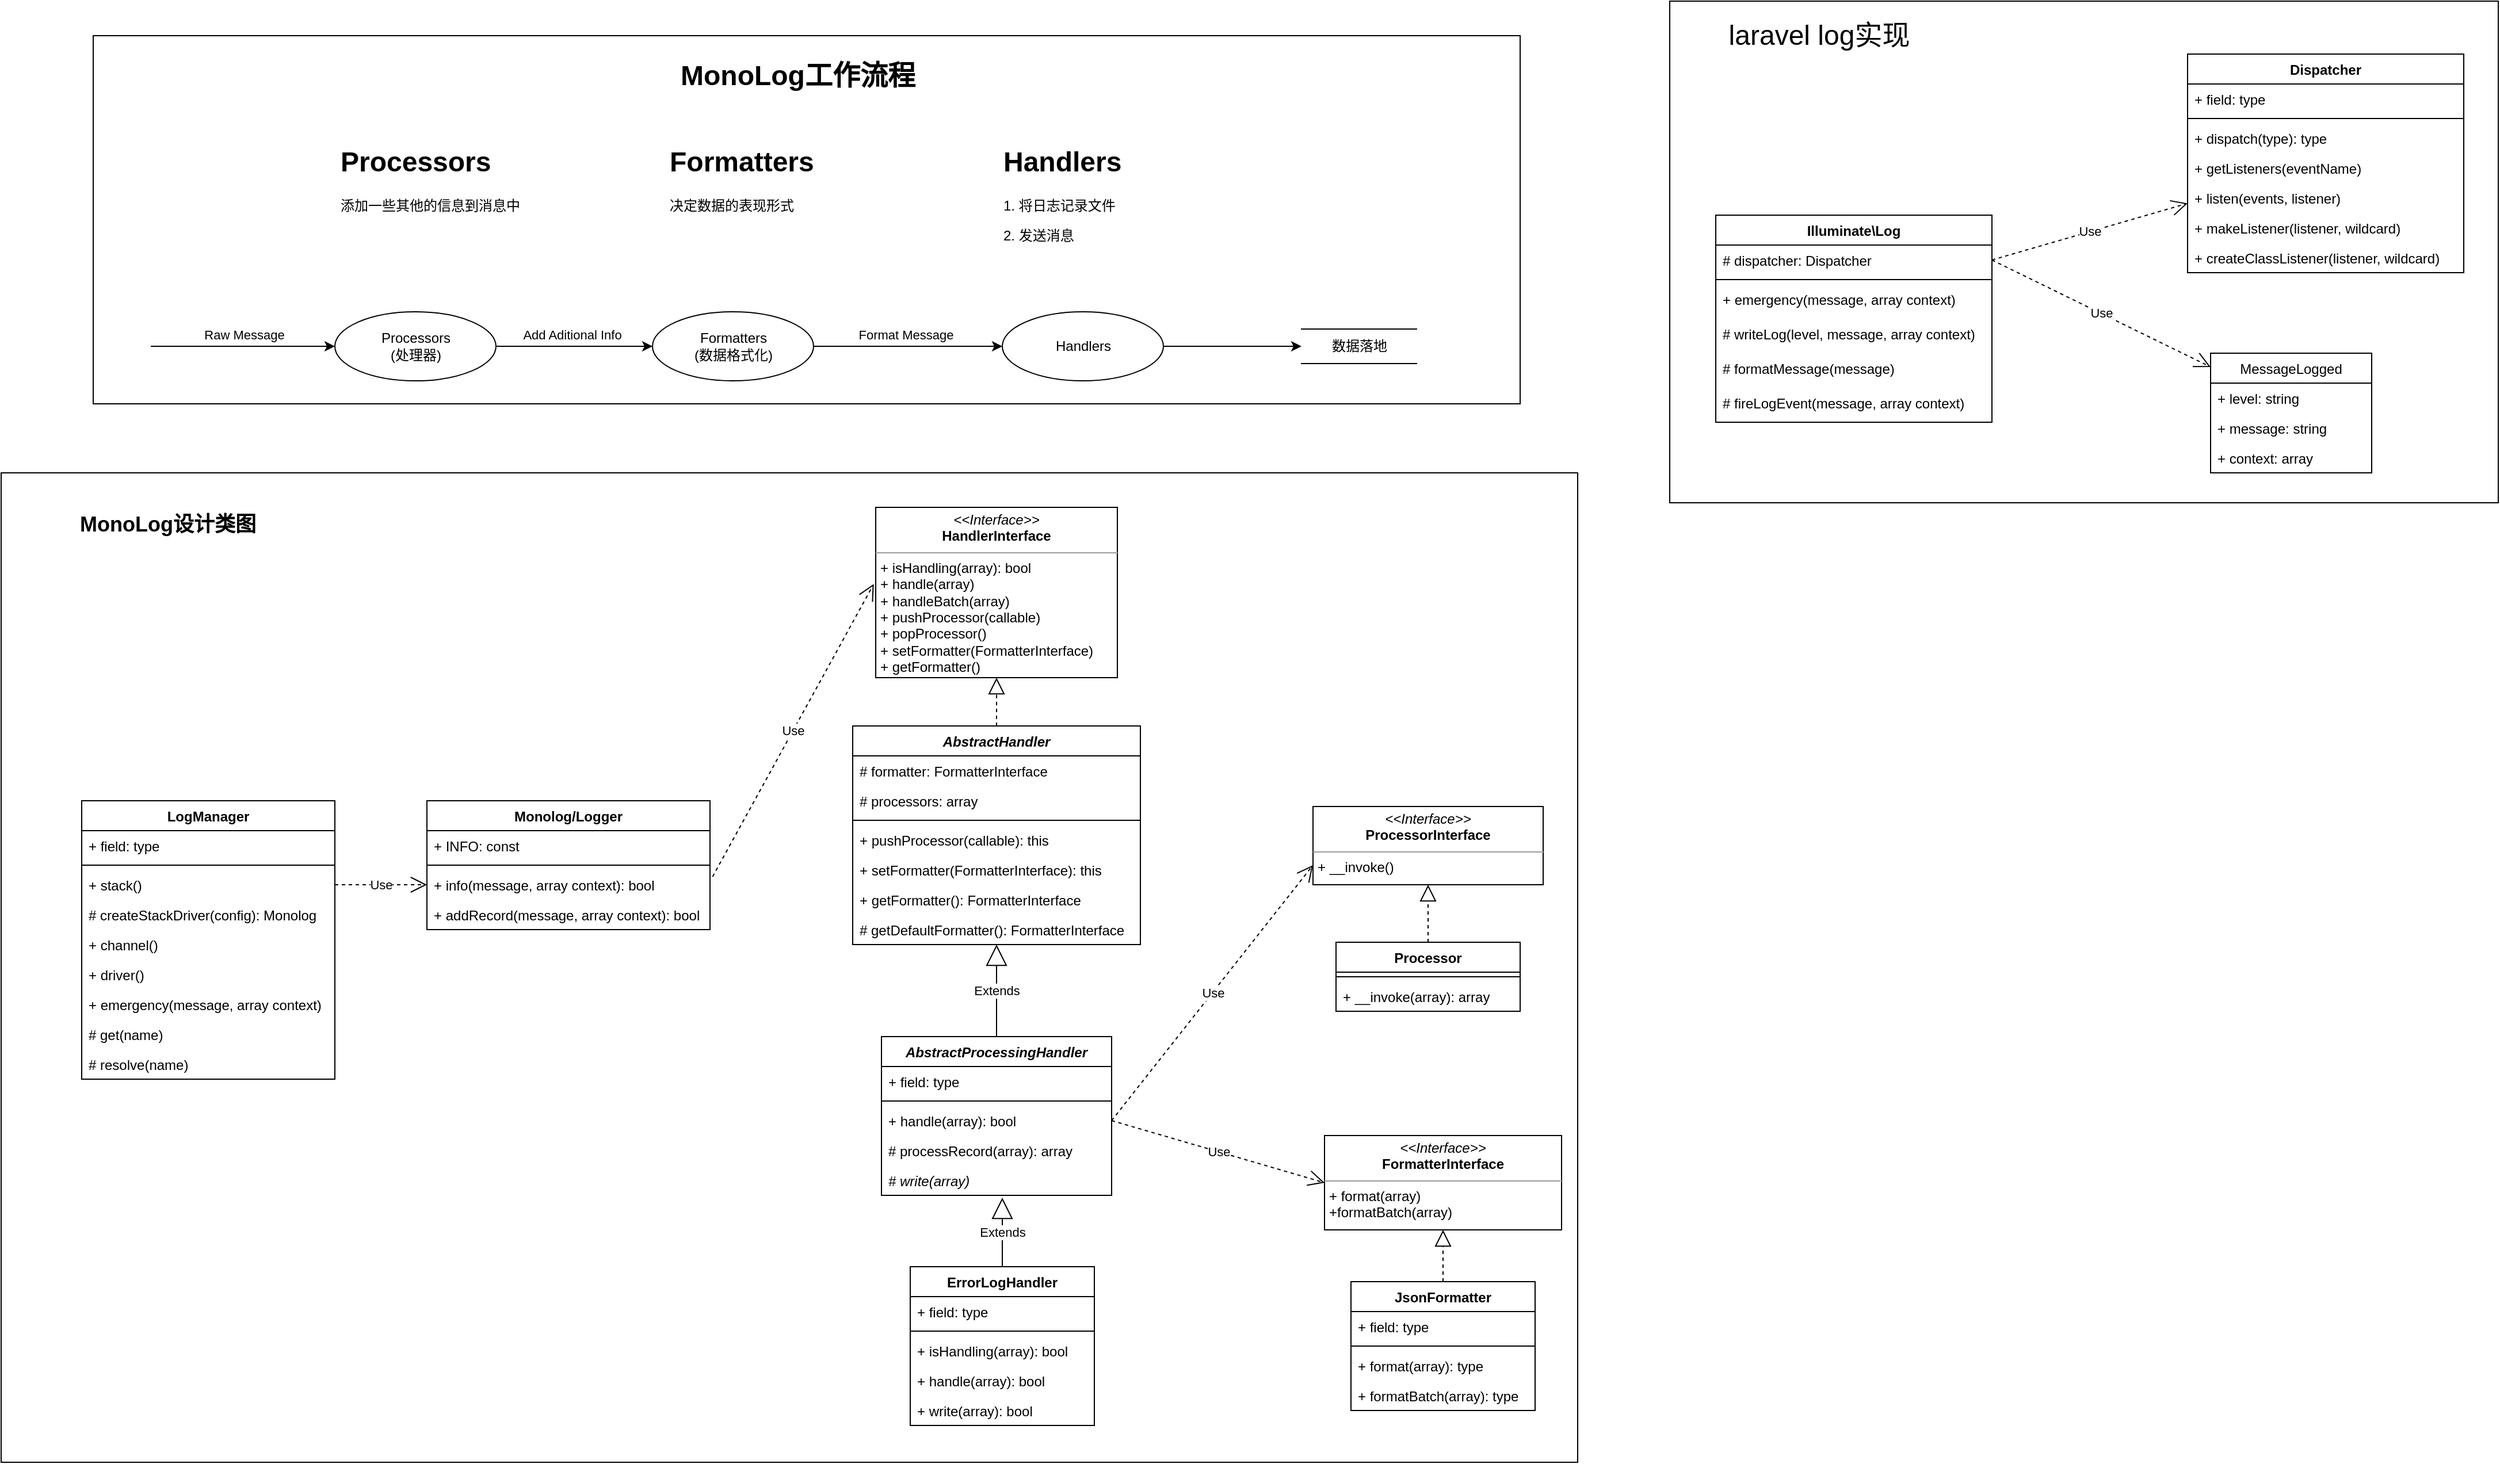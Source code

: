 <mxfile version="15.6.8" type="device" pages="2"><diagram id="C5RBs43oDa-KdzZeNtuy" name="Laravel日志"><mxGraphModel dx="4159" dy="1582" grid="1" gridSize="10" guides="1" tooltips="1" connect="1" arrows="1" fold="1" page="1" pageScale="1" pageWidth="827" pageHeight="1169" math="0" shadow="0"><root><mxCell id="WIyWlLk6GJQsqaUBKTNV-0"/><mxCell id="WIyWlLk6GJQsqaUBKTNV-1" parent="WIyWlLk6GJQsqaUBKTNV-0"/><mxCell id="gQsbtFqIXJuFjLQ9fdiF-3" value="" style="group" vertex="1" connectable="0" parent="WIyWlLk6GJQsqaUBKTNV-1"><mxGeometry x="-310" y="220" width="1240" height="320" as="geometry"/></mxCell><mxCell id="gQsbtFqIXJuFjLQ9fdiF-0" value="" style="rounded=0;whiteSpace=wrap;html=1;fontSize=12;" vertex="1" parent="gQsbtFqIXJuFjLQ9fdiF-3"><mxGeometry width="1240" height="320" as="geometry"/></mxCell><mxCell id="_rpzrSt194BUnenfkBah-109" value="" style="group" vertex="1" connectable="0" parent="gQsbtFqIXJuFjLQ9fdiF-3"><mxGeometry x="50" y="90" width="1100" height="210" as="geometry"/></mxCell><mxCell id="BV3tZChtYOCM0PBfInHZ-6" value="&lt;h1&gt;Handlers&lt;/h1&gt;&lt;p&gt;1. 将日志记录文件&lt;/p&gt;&lt;p&gt;2. 发送消息&lt;/p&gt;" style="text;html=1;strokeColor=none;fillColor=none;spacing=5;spacingTop=-20;whiteSpace=wrap;overflow=hidden;rounded=0;" parent="_rpzrSt194BUnenfkBah-109" vertex="1"><mxGeometry x="736" width="190" height="120" as="geometry"/></mxCell><mxCell id="BV3tZChtYOCM0PBfInHZ-7" value="&lt;h1&gt;Formatters&lt;/h1&gt;&lt;p&gt;决定数据的表现形式&lt;/p&gt;" style="text;html=1;strokeColor=none;fillColor=none;spacing=5;spacingTop=-20;whiteSpace=wrap;overflow=hidden;rounded=0;" parent="_rpzrSt194BUnenfkBah-109" vertex="1"><mxGeometry x="446" width="190" height="120" as="geometry"/></mxCell><mxCell id="BV3tZChtYOCM0PBfInHZ-8" value="&lt;h1&gt;Processors&lt;/h1&gt;&lt;p&gt;添加一些其他的信息到消息中&lt;/p&gt;" style="text;html=1;strokeColor=none;fillColor=none;spacing=5;spacingTop=-20;whiteSpace=wrap;overflow=hidden;rounded=0;" parent="_rpzrSt194BUnenfkBah-109" vertex="1"><mxGeometry x="160" width="190" height="120" as="geometry"/></mxCell><mxCell id="BV3tZChtYOCM0PBfInHZ-10" value="" style="endArrow=classic;html=1;rounded=0;entryX=0;entryY=0.5;entryDx=0;entryDy=0;" parent="_rpzrSt194BUnenfkBah-109" target="BV3tZChtYOCM0PBfInHZ-13" edge="1"><mxGeometry width="50" height="50" relative="1" as="geometry"><mxPoint y="180" as="sourcePoint"/><mxPoint x="160" y="180" as="targetPoint"/></mxGeometry></mxCell><mxCell id="BV3tZChtYOCM0PBfInHZ-11" value="Raw Message" style="edgeLabel;html=1;align=center;verticalAlign=middle;resizable=0;points=[];" parent="BV3tZChtYOCM0PBfInHZ-10" vertex="1" connectable="0"><mxGeometry x="-0.371" y="-4" relative="1" as="geometry"><mxPoint x="30" y="-14" as="offset"/></mxGeometry></mxCell><mxCell id="BV3tZChtYOCM0PBfInHZ-13" value="Processors&lt;br&gt;(处理器)" style="shape=ellipse;html=1;dashed=0;whitespace=wrap;perimeter=ellipsePerimeter;" parent="_rpzrSt194BUnenfkBah-109" vertex="1"><mxGeometry x="160" y="150" width="140" height="60" as="geometry"/></mxCell><mxCell id="BV3tZChtYOCM0PBfInHZ-15" value="Formatters&lt;br&gt;(数据格式化)" style="shape=ellipse;html=1;dashed=0;whitespace=wrap;perimeter=ellipsePerimeter;" parent="_rpzrSt194BUnenfkBah-109" vertex="1"><mxGeometry x="436" y="150" width="140" height="60" as="geometry"/></mxCell><mxCell id="BV3tZChtYOCM0PBfInHZ-16" value="" style="edgeStyle=orthogonalEdgeStyle;rounded=0;orthogonalLoop=1;jettySize=auto;html=1;" parent="_rpzrSt194BUnenfkBah-109" source="BV3tZChtYOCM0PBfInHZ-13" target="BV3tZChtYOCM0PBfInHZ-15" edge="1"><mxGeometry relative="1" as="geometry"/></mxCell><mxCell id="BV3tZChtYOCM0PBfInHZ-17" value="Format Message" style="edgeLabel;html=1;align=center;verticalAlign=middle;resizable=0;points=[];" parent="BV3tZChtYOCM0PBfInHZ-16" vertex="1" connectable="0"><mxGeometry x="-0.225" y="2" relative="1" as="geometry"><mxPoint x="303" y="-8" as="offset"/></mxGeometry></mxCell><mxCell id="BV3tZChtYOCM0PBfInHZ-18" value="Handlers" style="shape=ellipse;html=1;dashed=0;whitespace=wrap;perimeter=ellipsePerimeter;" parent="_rpzrSt194BUnenfkBah-109" vertex="1"><mxGeometry x="740" y="150" width="140" height="60" as="geometry"/></mxCell><mxCell id="BV3tZChtYOCM0PBfInHZ-19" value="" style="edgeStyle=orthogonalEdgeStyle;rounded=0;orthogonalLoop=1;jettySize=auto;html=1;" parent="_rpzrSt194BUnenfkBah-109" source="BV3tZChtYOCM0PBfInHZ-15" target="BV3tZChtYOCM0PBfInHZ-18" edge="1"><mxGeometry relative="1" as="geometry"/></mxCell><mxCell id="BV3tZChtYOCM0PBfInHZ-20" value="Add Aditional Info" style="edgeLabel;html=1;align=center;verticalAlign=middle;resizable=0;points=[];" parent="BV3tZChtYOCM0PBfInHZ-19" vertex="1" connectable="0"><mxGeometry x="-0.186" y="3" relative="1" as="geometry"><mxPoint x="-277" y="-7" as="offset"/></mxGeometry></mxCell><mxCell id="BV3tZChtYOCM0PBfInHZ-21" value="数据落地" style="html=1;dashed=0;whitespace=wrap;shape=partialRectangle;right=0;left=0;" parent="_rpzrSt194BUnenfkBah-109" vertex="1"><mxGeometry x="1000" y="165" width="100" height="30" as="geometry"/></mxCell><mxCell id="BV3tZChtYOCM0PBfInHZ-22" style="edgeStyle=orthogonalEdgeStyle;rounded=0;orthogonalLoop=1;jettySize=auto;html=1;" parent="_rpzrSt194BUnenfkBah-109" source="BV3tZChtYOCM0PBfInHZ-18" target="BV3tZChtYOCM0PBfInHZ-21" edge="1"><mxGeometry relative="1" as="geometry"/></mxCell><mxCell id="gQsbtFqIXJuFjLQ9fdiF-1" value="&lt;b&gt;&lt;font style=&quot;font-size: 24px&quot;&gt;MonoLog工作流程&lt;/font&gt;&lt;/b&gt;" style="text;html=1;strokeColor=none;fillColor=none;align=center;verticalAlign=middle;whiteSpace=wrap;rounded=0;" vertex="1" parent="gQsbtFqIXJuFjLQ9fdiF-3"><mxGeometry x="505" y="20" width="215" height="30" as="geometry"/></mxCell><mxCell id="gQsbtFqIXJuFjLQ9fdiF-7" value="" style="group" vertex="1" connectable="0" parent="WIyWlLk6GJQsqaUBKTNV-1"><mxGeometry x="1060" y="190" width="720" height="436" as="geometry"/></mxCell><mxCell id="_rpzrSt194BUnenfkBah-115" value="" style="rounded=0;whiteSpace=wrap;html=1;fontSize=18;" vertex="1" parent="gQsbtFqIXJuFjLQ9fdiF-7"><mxGeometry width="720" height="436" as="geometry"/></mxCell><mxCell id="_rpzrSt194BUnenfkBah-0" value="Illuminate\Log" style="swimlane;fontStyle=1;align=center;verticalAlign=top;childLayout=stackLayout;horizontal=1;startSize=26;horizontalStack=0;resizeParent=1;resizeParentMax=0;resizeLast=0;collapsible=1;marginBottom=0;" vertex="1" parent="gQsbtFqIXJuFjLQ9fdiF-7"><mxGeometry x="40" y="186" width="240" height="180" as="geometry"/></mxCell><mxCell id="_rpzrSt194BUnenfkBah-1" value="# dispatcher: Dispatcher" style="text;strokeColor=none;fillColor=none;align=left;verticalAlign=top;spacingLeft=4;spacingRight=4;overflow=hidden;rotatable=0;points=[[0,0.5],[1,0.5]];portConstraint=eastwest;" vertex="1" parent="_rpzrSt194BUnenfkBah-0"><mxGeometry y="26" width="240" height="26" as="geometry"/></mxCell><mxCell id="_rpzrSt194BUnenfkBah-2" value="" style="line;strokeWidth=1;fillColor=none;align=left;verticalAlign=middle;spacingTop=-1;spacingLeft=3;spacingRight=3;rotatable=0;labelPosition=right;points=[];portConstraint=eastwest;" vertex="1" parent="_rpzrSt194BUnenfkBah-0"><mxGeometry y="52" width="240" height="8" as="geometry"/></mxCell><mxCell id="_rpzrSt194BUnenfkBah-3" value="+ emergency(message, array context)" style="text;strokeColor=none;fillColor=none;align=left;verticalAlign=top;spacingLeft=4;spacingRight=4;overflow=hidden;rotatable=0;points=[[0,0.5],[1,0.5]];portConstraint=eastwest;" vertex="1" parent="_rpzrSt194BUnenfkBah-0"><mxGeometry y="60" width="240" height="30" as="geometry"/></mxCell><mxCell id="_rpzrSt194BUnenfkBah-16" value="# writeLog(level, message, array context)" style="text;strokeColor=none;fillColor=none;align=left;verticalAlign=top;spacingLeft=4;spacingRight=4;overflow=hidden;rotatable=0;points=[[0,0.5],[1,0.5]];portConstraint=eastwest;" vertex="1" parent="_rpzrSt194BUnenfkBah-0"><mxGeometry y="90" width="240" height="30" as="geometry"/></mxCell><mxCell id="_rpzrSt194BUnenfkBah-17" value="# formatMessage(message)" style="text;strokeColor=none;fillColor=none;align=left;verticalAlign=top;spacingLeft=4;spacingRight=4;overflow=hidden;rotatable=0;points=[[0,0.5],[1,0.5]];portConstraint=eastwest;" vertex="1" parent="_rpzrSt194BUnenfkBah-0"><mxGeometry y="120" width="240" height="30" as="geometry"/></mxCell><mxCell id="_rpzrSt194BUnenfkBah-19" value="# fireLogEvent(message, array context)" style="text;strokeColor=none;fillColor=none;align=left;verticalAlign=top;spacingLeft=4;spacingRight=4;overflow=hidden;rotatable=0;points=[[0,0.5],[1,0.5]];portConstraint=eastwest;" vertex="1" parent="_rpzrSt194BUnenfkBah-0"><mxGeometry y="150" width="240" height="30" as="geometry"/></mxCell><mxCell id="_rpzrSt194BUnenfkBah-4" value="Dispatcher" style="swimlane;fontStyle=1;align=center;verticalAlign=top;childLayout=stackLayout;horizontal=1;startSize=26;horizontalStack=0;resizeParent=1;resizeParentMax=0;resizeLast=0;collapsible=1;marginBottom=0;" vertex="1" parent="gQsbtFqIXJuFjLQ9fdiF-7"><mxGeometry x="450" y="46" width="240" height="190" as="geometry"/></mxCell><mxCell id="_rpzrSt194BUnenfkBah-5" value="+ field: type" style="text;strokeColor=none;fillColor=none;align=left;verticalAlign=top;spacingLeft=4;spacingRight=4;overflow=hidden;rotatable=0;points=[[0,0.5],[1,0.5]];portConstraint=eastwest;" vertex="1" parent="_rpzrSt194BUnenfkBah-4"><mxGeometry y="26" width="240" height="26" as="geometry"/></mxCell><mxCell id="_rpzrSt194BUnenfkBah-6" value="" style="line;strokeWidth=1;fillColor=none;align=left;verticalAlign=middle;spacingTop=-1;spacingLeft=3;spacingRight=3;rotatable=0;labelPosition=right;points=[];portConstraint=eastwest;" vertex="1" parent="_rpzrSt194BUnenfkBah-4"><mxGeometry y="52" width="240" height="8" as="geometry"/></mxCell><mxCell id="_rpzrSt194BUnenfkBah-7" value="+ dispatch(type): type" style="text;strokeColor=none;fillColor=none;align=left;verticalAlign=top;spacingLeft=4;spacingRight=4;overflow=hidden;rotatable=0;points=[[0,0.5],[1,0.5]];portConstraint=eastwest;" vertex="1" parent="_rpzrSt194BUnenfkBah-4"><mxGeometry y="60" width="240" height="26" as="geometry"/></mxCell><mxCell id="_rpzrSt194BUnenfkBah-21" value="+ getListeners(eventName)" style="text;strokeColor=none;fillColor=none;align=left;verticalAlign=top;spacingLeft=4;spacingRight=4;overflow=hidden;rotatable=0;points=[[0,0.5],[1,0.5]];portConstraint=eastwest;" vertex="1" parent="_rpzrSt194BUnenfkBah-4"><mxGeometry y="86" width="240" height="26" as="geometry"/></mxCell><mxCell id="_rpzrSt194BUnenfkBah-22" value="+ listen(events, listener)" style="text;strokeColor=none;fillColor=none;align=left;verticalAlign=top;spacingLeft=4;spacingRight=4;overflow=hidden;rotatable=0;points=[[0,0.5],[1,0.5]];portConstraint=eastwest;" vertex="1" parent="_rpzrSt194BUnenfkBah-4"><mxGeometry y="112" width="240" height="26" as="geometry"/></mxCell><mxCell id="_rpzrSt194BUnenfkBah-23" value="+ makeListener(listener, wildcard)" style="text;strokeColor=none;fillColor=none;align=left;verticalAlign=top;spacingLeft=4;spacingRight=4;overflow=hidden;rotatable=0;points=[[0,0.5],[1,0.5]];portConstraint=eastwest;" vertex="1" parent="_rpzrSt194BUnenfkBah-4"><mxGeometry y="138" width="240" height="26" as="geometry"/></mxCell><mxCell id="_rpzrSt194BUnenfkBah-24" value="+ createClassListener(listener, wildcard)" style="text;strokeColor=none;fillColor=none;align=left;verticalAlign=top;spacingLeft=4;spacingRight=4;overflow=hidden;rotatable=0;points=[[0,0.5],[1,0.5]];portConstraint=eastwest;" vertex="1" parent="_rpzrSt194BUnenfkBah-4"><mxGeometry y="164" width="240" height="26" as="geometry"/></mxCell><mxCell id="_rpzrSt194BUnenfkBah-12" value="MessageLogged" style="swimlane;fontStyle=0;childLayout=stackLayout;horizontal=1;startSize=26;fillColor=none;horizontalStack=0;resizeParent=1;resizeParentMax=0;resizeLast=0;collapsible=1;marginBottom=0;" vertex="1" parent="gQsbtFqIXJuFjLQ9fdiF-7"><mxGeometry x="470" y="306" width="140" height="104" as="geometry"/></mxCell><mxCell id="_rpzrSt194BUnenfkBah-13" value="+ level: string" style="text;strokeColor=none;fillColor=none;align=left;verticalAlign=top;spacingLeft=4;spacingRight=4;overflow=hidden;rotatable=0;points=[[0,0.5],[1,0.5]];portConstraint=eastwest;" vertex="1" parent="_rpzrSt194BUnenfkBah-12"><mxGeometry y="26" width="140" height="26" as="geometry"/></mxCell><mxCell id="_rpzrSt194BUnenfkBah-14" value="+ message: string" style="text;strokeColor=none;fillColor=none;align=left;verticalAlign=top;spacingLeft=4;spacingRight=4;overflow=hidden;rotatable=0;points=[[0,0.5],[1,0.5]];portConstraint=eastwest;" vertex="1" parent="_rpzrSt194BUnenfkBah-12"><mxGeometry y="52" width="140" height="26" as="geometry"/></mxCell><mxCell id="_rpzrSt194BUnenfkBah-15" value="+ context: array" style="text;strokeColor=none;fillColor=none;align=left;verticalAlign=top;spacingLeft=4;spacingRight=4;overflow=hidden;rotatable=0;points=[[0,0.5],[1,0.5]];portConstraint=eastwest;" vertex="1" parent="_rpzrSt194BUnenfkBah-12"><mxGeometry y="78" width="140" height="26" as="geometry"/></mxCell><mxCell id="_rpzrSt194BUnenfkBah-107" value="Use" style="endArrow=open;endSize=12;dashed=1;html=1;rounded=0;exitX=1;exitY=0.5;exitDx=0;exitDy=0;" edge="1" parent="gQsbtFqIXJuFjLQ9fdiF-7" source="_rpzrSt194BUnenfkBah-1" target="_rpzrSt194BUnenfkBah-4"><mxGeometry y="10" width="160" as="geometry"><mxPoint x="280" y="246" as="sourcePoint"/><mxPoint x="440" y="246" as="targetPoint"/></mxGeometry></mxCell><mxCell id="_rpzrSt194BUnenfkBah-112" value="Use" style="endArrow=open;endSize=12;dashed=1;html=1;rounded=0;exitX=1;exitY=0.5;exitDx=0;exitDy=0;entryX=0;entryY=0.115;entryDx=0;entryDy=0;entryPerimeter=0;" edge="1" parent="gQsbtFqIXJuFjLQ9fdiF-7" source="_rpzrSt194BUnenfkBah-1" target="_rpzrSt194BUnenfkBah-12"><mxGeometry y="10" width="160" as="geometry"><mxPoint x="310" y="256" as="sourcePoint"/><mxPoint x="470" y="256" as="targetPoint"/></mxGeometry></mxCell><mxCell id="gQsbtFqIXJuFjLQ9fdiF-5" value="laravel log实现" style="text;html=1;strokeColor=none;fillColor=none;align=center;verticalAlign=middle;whiteSpace=wrap;rounded=0;fontSize=24;" vertex="1" parent="gQsbtFqIXJuFjLQ9fdiF-7"><mxGeometry x="30" y="20" width="200" height="20" as="geometry"/></mxCell><mxCell id="gQsbtFqIXJuFjLQ9fdiF-8" value="" style="group" vertex="1" connectable="0" parent="WIyWlLk6GJQsqaUBKTNV-1"><mxGeometry x="-390" y="600" width="1370" height="860" as="geometry"/></mxCell><mxCell id="_rpzrSt194BUnenfkBah-113" value="" style="rounded=0;whiteSpace=wrap;html=1;" vertex="1" parent="gQsbtFqIXJuFjLQ9fdiF-8"><mxGeometry width="1370" height="860" as="geometry"/></mxCell><mxCell id="BV3tZChtYOCM0PBfInHZ-0" value="LogManager" style="swimlane;fontStyle=1;align=center;verticalAlign=top;childLayout=stackLayout;horizontal=1;startSize=26;horizontalStack=0;resizeParent=1;resizeParentMax=0;resizeLast=0;collapsible=1;marginBottom=0;" parent="gQsbtFqIXJuFjLQ9fdiF-8" vertex="1"><mxGeometry x="70" y="285" width="220" height="242" as="geometry"/></mxCell><mxCell id="BV3tZChtYOCM0PBfInHZ-1" value="+ field: type" style="text;strokeColor=none;fillColor=none;align=left;verticalAlign=top;spacingLeft=4;spacingRight=4;overflow=hidden;rotatable=0;points=[[0,0.5],[1,0.5]];portConstraint=eastwest;" parent="BV3tZChtYOCM0PBfInHZ-0" vertex="1"><mxGeometry y="26" width="220" height="26" as="geometry"/></mxCell><mxCell id="BV3tZChtYOCM0PBfInHZ-2" value="" style="line;strokeWidth=1;fillColor=none;align=left;verticalAlign=middle;spacingTop=-1;spacingLeft=3;spacingRight=3;rotatable=0;labelPosition=right;points=[];portConstraint=eastwest;" parent="BV3tZChtYOCM0PBfInHZ-0" vertex="1"><mxGeometry y="52" width="220" height="8" as="geometry"/></mxCell><mxCell id="BV3tZChtYOCM0PBfInHZ-3" value="+ stack()" style="text;strokeColor=none;fillColor=none;align=left;verticalAlign=top;spacingLeft=4;spacingRight=4;overflow=hidden;rotatable=0;points=[[0,0.5],[1,0.5]];portConstraint=eastwest;" parent="BV3tZChtYOCM0PBfInHZ-0" vertex="1"><mxGeometry y="60" width="220" height="26" as="geometry"/></mxCell><mxCell id="_rpzrSt194BUnenfkBah-39" value="# createStackDriver(config): Monolog" style="text;strokeColor=none;fillColor=none;align=left;verticalAlign=top;spacingLeft=4;spacingRight=4;overflow=hidden;rotatable=0;points=[[0,0.5],[1,0.5]];portConstraint=eastwest;" vertex="1" parent="BV3tZChtYOCM0PBfInHZ-0"><mxGeometry y="86" width="220" height="26" as="geometry"/></mxCell><mxCell id="BV3tZChtYOCM0PBfInHZ-24" value="+ channel()" style="text;strokeColor=none;fillColor=none;align=left;verticalAlign=top;spacingLeft=4;spacingRight=4;overflow=hidden;rotatable=0;points=[[0,0.5],[1,0.5]];portConstraint=eastwest;" parent="BV3tZChtYOCM0PBfInHZ-0" vertex="1"><mxGeometry y="112" width="220" height="26" as="geometry"/></mxCell><mxCell id="_rpzrSt194BUnenfkBah-36" value="+ driver()" style="text;strokeColor=none;fillColor=none;align=left;verticalAlign=top;spacingLeft=4;spacingRight=4;overflow=hidden;rotatable=0;points=[[0,0.5],[1,0.5]];portConstraint=eastwest;" vertex="1" parent="BV3tZChtYOCM0PBfInHZ-0"><mxGeometry y="138" width="220" height="26" as="geometry"/></mxCell><mxCell id="_rpzrSt194BUnenfkBah-35" value="+ emergency(message, array context)" style="text;strokeColor=none;fillColor=none;align=left;verticalAlign=top;spacingLeft=4;spacingRight=4;overflow=hidden;rotatable=0;points=[[0,0.5],[1,0.5]];portConstraint=eastwest;" vertex="1" parent="BV3tZChtYOCM0PBfInHZ-0"><mxGeometry y="164" width="220" height="26" as="geometry"/></mxCell><mxCell id="_rpzrSt194BUnenfkBah-38" value="# get(name)" style="text;strokeColor=none;fillColor=none;align=left;verticalAlign=top;spacingLeft=4;spacingRight=4;overflow=hidden;rotatable=0;points=[[0,0.5],[1,0.5]];portConstraint=eastwest;" vertex="1" parent="BV3tZChtYOCM0PBfInHZ-0"><mxGeometry y="190" width="220" height="26" as="geometry"/></mxCell><mxCell id="_rpzrSt194BUnenfkBah-111" value="# resolve(name)" style="text;strokeColor=none;fillColor=none;align=left;verticalAlign=top;spacingLeft=4;spacingRight=4;overflow=hidden;rotatable=0;points=[[0,0.5],[1,0.5]];portConstraint=eastwest;" vertex="1" parent="BV3tZChtYOCM0PBfInHZ-0"><mxGeometry y="216" width="220" height="26" as="geometry"/></mxCell><mxCell id="_rpzrSt194BUnenfkBah-44" value="Monolog/Logger" style="swimlane;fontStyle=1;align=center;verticalAlign=top;childLayout=stackLayout;horizontal=1;startSize=26;horizontalStack=0;resizeParent=1;resizeParentMax=0;resizeLast=0;collapsible=1;marginBottom=0;" vertex="1" parent="gQsbtFqIXJuFjLQ9fdiF-8"><mxGeometry x="370" y="285" width="246" height="112" as="geometry"/></mxCell><mxCell id="_rpzrSt194BUnenfkBah-45" value="+ INFO: const" style="text;strokeColor=none;fillColor=none;align=left;verticalAlign=top;spacingLeft=4;spacingRight=4;overflow=hidden;rotatable=0;points=[[0,0.5],[1,0.5]];portConstraint=eastwest;" vertex="1" parent="_rpzrSt194BUnenfkBah-44"><mxGeometry y="26" width="246" height="26" as="geometry"/></mxCell><mxCell id="_rpzrSt194BUnenfkBah-46" value="" style="line;strokeWidth=1;fillColor=none;align=left;verticalAlign=middle;spacingTop=-1;spacingLeft=3;spacingRight=3;rotatable=0;labelPosition=right;points=[];portConstraint=eastwest;" vertex="1" parent="_rpzrSt194BUnenfkBah-44"><mxGeometry y="52" width="246" height="8" as="geometry"/></mxCell><mxCell id="_rpzrSt194BUnenfkBah-47" value="+ info(message, array context): bool" style="text;strokeColor=none;fillColor=none;align=left;verticalAlign=top;spacingLeft=4;spacingRight=4;overflow=hidden;rotatable=0;points=[[0,0.5],[1,0.5]];portConstraint=eastwest;" vertex="1" parent="_rpzrSt194BUnenfkBah-44"><mxGeometry y="60" width="246" height="26" as="geometry"/></mxCell><mxCell id="_rpzrSt194BUnenfkBah-48" value="+ addRecord(message, array context): bool" style="text;strokeColor=none;fillColor=none;align=left;verticalAlign=top;spacingLeft=4;spacingRight=4;overflow=hidden;rotatable=0;points=[[0,0.5],[1,0.5]];portConstraint=eastwest;" vertex="1" parent="_rpzrSt194BUnenfkBah-44"><mxGeometry y="86" width="246" height="26" as="geometry"/></mxCell><mxCell id="_rpzrSt194BUnenfkBah-50" value="ErrorLogHandler" style="swimlane;fontStyle=1;align=center;verticalAlign=top;childLayout=stackLayout;horizontal=1;startSize=26;horizontalStack=0;resizeParent=1;resizeParentMax=0;resizeLast=0;collapsible=1;marginBottom=0;" vertex="1" parent="gQsbtFqIXJuFjLQ9fdiF-8"><mxGeometry x="790" y="690" width="160" height="138" as="geometry"/></mxCell><mxCell id="_rpzrSt194BUnenfkBah-51" value="+ field: type" style="text;strokeColor=none;fillColor=none;align=left;verticalAlign=top;spacingLeft=4;spacingRight=4;overflow=hidden;rotatable=0;points=[[0,0.5],[1,0.5]];portConstraint=eastwest;" vertex="1" parent="_rpzrSt194BUnenfkBah-50"><mxGeometry y="26" width="160" height="26" as="geometry"/></mxCell><mxCell id="_rpzrSt194BUnenfkBah-52" value="" style="line;strokeWidth=1;fillColor=none;align=left;verticalAlign=middle;spacingTop=-1;spacingLeft=3;spacingRight=3;rotatable=0;labelPosition=right;points=[];portConstraint=eastwest;" vertex="1" parent="_rpzrSt194BUnenfkBah-50"><mxGeometry y="52" width="160" height="8" as="geometry"/></mxCell><mxCell id="_rpzrSt194BUnenfkBah-53" value="+ isHandling(array): bool" style="text;strokeColor=none;fillColor=none;align=left;verticalAlign=top;spacingLeft=4;spacingRight=4;overflow=hidden;rotatable=0;points=[[0,0.5],[1,0.5]];portConstraint=eastwest;" vertex="1" parent="_rpzrSt194BUnenfkBah-50"><mxGeometry y="60" width="160" height="26" as="geometry"/></mxCell><mxCell id="_rpzrSt194BUnenfkBah-59" value="+ handle(array): bool" style="text;strokeColor=none;fillColor=none;align=left;verticalAlign=top;spacingLeft=4;spacingRight=4;overflow=hidden;rotatable=0;points=[[0,0.5],[1,0.5]];portConstraint=eastwest;" vertex="1" parent="_rpzrSt194BUnenfkBah-50"><mxGeometry y="86" width="160" height="26" as="geometry"/></mxCell><mxCell id="_rpzrSt194BUnenfkBah-98" value="+ write(array): bool" style="text;strokeColor=none;fillColor=none;align=left;verticalAlign=top;spacingLeft=4;spacingRight=4;overflow=hidden;rotatable=0;points=[[0,0.5],[1,0.5]];portConstraint=eastwest;" vertex="1" parent="_rpzrSt194BUnenfkBah-50"><mxGeometry y="112" width="160" height="26" as="geometry"/></mxCell><mxCell id="_rpzrSt194BUnenfkBah-54" value="Processor" style="swimlane;fontStyle=1;align=center;verticalAlign=top;childLayout=stackLayout;horizontal=1;startSize=26;horizontalStack=0;resizeParent=1;resizeParentMax=0;resizeLast=0;collapsible=1;marginBottom=0;" vertex="1" parent="gQsbtFqIXJuFjLQ9fdiF-8"><mxGeometry x="1160" y="408" width="160" height="60" as="geometry"/></mxCell><mxCell id="_rpzrSt194BUnenfkBah-56" value="" style="line;strokeWidth=1;fillColor=none;align=left;verticalAlign=middle;spacingTop=-1;spacingLeft=3;spacingRight=3;rotatable=0;labelPosition=right;points=[];portConstraint=eastwest;" vertex="1" parent="_rpzrSt194BUnenfkBah-54"><mxGeometry y="26" width="160" height="8" as="geometry"/></mxCell><mxCell id="_rpzrSt194BUnenfkBah-57" value="+ __invoke(array): array" style="text;strokeColor=none;fillColor=none;align=left;verticalAlign=top;spacingLeft=4;spacingRight=4;overflow=hidden;rotatable=0;points=[[0,0.5],[1,0.5]];portConstraint=eastwest;" vertex="1" parent="_rpzrSt194BUnenfkBah-54"><mxGeometry y="34" width="160" height="26" as="geometry"/></mxCell><mxCell id="_rpzrSt194BUnenfkBah-61" value="AbstractProcessingHandler" style="swimlane;fontStyle=3;align=center;verticalAlign=top;childLayout=stackLayout;horizontal=1;startSize=26;horizontalStack=0;resizeParent=1;resizeParentMax=0;resizeLast=0;collapsible=1;marginBottom=0;" vertex="1" parent="gQsbtFqIXJuFjLQ9fdiF-8"><mxGeometry x="765" y="490" width="200" height="138" as="geometry"/></mxCell><mxCell id="_rpzrSt194BUnenfkBah-62" value="+ field: type" style="text;strokeColor=none;fillColor=none;align=left;verticalAlign=top;spacingLeft=4;spacingRight=4;overflow=hidden;rotatable=0;points=[[0,0.5],[1,0.5]];portConstraint=eastwest;" vertex="1" parent="_rpzrSt194BUnenfkBah-61"><mxGeometry y="26" width="200" height="26" as="geometry"/></mxCell><mxCell id="_rpzrSt194BUnenfkBah-63" value="" style="line;strokeWidth=1;fillColor=none;align=left;verticalAlign=middle;spacingTop=-1;spacingLeft=3;spacingRight=3;rotatable=0;labelPosition=right;points=[];portConstraint=eastwest;" vertex="1" parent="_rpzrSt194BUnenfkBah-61"><mxGeometry y="52" width="200" height="8" as="geometry"/></mxCell><mxCell id="_rpzrSt194BUnenfkBah-64" value="+ handle(array): bool" style="text;strokeColor=none;fillColor=none;align=left;verticalAlign=top;spacingLeft=4;spacingRight=4;overflow=hidden;rotatable=0;points=[[0,0.5],[1,0.5]];portConstraint=eastwest;" vertex="1" parent="_rpzrSt194BUnenfkBah-61"><mxGeometry y="60" width="200" height="26" as="geometry"/></mxCell><mxCell id="_rpzrSt194BUnenfkBah-65" value="# processRecord(array): array" style="text;strokeColor=none;fillColor=none;align=left;verticalAlign=top;spacingLeft=4;spacingRight=4;overflow=hidden;rotatable=0;points=[[0,0.5],[1,0.5]];portConstraint=eastwest;" vertex="1" parent="_rpzrSt194BUnenfkBah-61"><mxGeometry y="86" width="200" height="26" as="geometry"/></mxCell><mxCell id="_rpzrSt194BUnenfkBah-83" value="# write(array)" style="text;strokeColor=none;fillColor=none;align=left;verticalAlign=top;spacingLeft=4;spacingRight=4;overflow=hidden;rotatable=0;points=[[0,0.5],[1,0.5]];portConstraint=eastwest;fontStyle=2" vertex="1" parent="_rpzrSt194BUnenfkBah-61"><mxGeometry y="112" width="200" height="26" as="geometry"/></mxCell><mxCell id="_rpzrSt194BUnenfkBah-66" value="AbstractHandler" style="swimlane;fontStyle=3;align=center;verticalAlign=top;childLayout=stackLayout;horizontal=1;startSize=26;horizontalStack=0;resizeParent=1;resizeParentMax=0;resizeLast=0;collapsible=1;marginBottom=0;" vertex="1" parent="gQsbtFqIXJuFjLQ9fdiF-8"><mxGeometry x="740" y="220" width="250" height="190" as="geometry"/></mxCell><mxCell id="_rpzrSt194BUnenfkBah-67" value="# formatter: FormatterInterface" style="text;strokeColor=none;fillColor=none;align=left;verticalAlign=top;spacingLeft=4;spacingRight=4;overflow=hidden;rotatable=0;points=[[0,0.5],[1,0.5]];portConstraint=eastwest;" vertex="1" parent="_rpzrSt194BUnenfkBah-66"><mxGeometry y="26" width="250" height="26" as="geometry"/></mxCell><mxCell id="_rpzrSt194BUnenfkBah-70" value="# processors: array" style="text;strokeColor=none;fillColor=none;align=left;verticalAlign=top;spacingLeft=4;spacingRight=4;overflow=hidden;rotatable=0;points=[[0,0.5],[1,0.5]];portConstraint=eastwest;" vertex="1" parent="_rpzrSt194BUnenfkBah-66"><mxGeometry y="52" width="250" height="26" as="geometry"/></mxCell><mxCell id="_rpzrSt194BUnenfkBah-68" value="" style="line;strokeWidth=1;fillColor=none;align=left;verticalAlign=middle;spacingTop=-1;spacingLeft=3;spacingRight=3;rotatable=0;labelPosition=right;points=[];portConstraint=eastwest;" vertex="1" parent="_rpzrSt194BUnenfkBah-66"><mxGeometry y="78" width="250" height="8" as="geometry"/></mxCell><mxCell id="_rpzrSt194BUnenfkBah-69" value="+ pushProcessor(callable): this" style="text;strokeColor=none;fillColor=none;align=left;verticalAlign=top;spacingLeft=4;spacingRight=4;overflow=hidden;rotatable=0;points=[[0,0.5],[1,0.5]];portConstraint=eastwest;" vertex="1" parent="_rpzrSt194BUnenfkBah-66"><mxGeometry y="86" width="250" height="26" as="geometry"/></mxCell><mxCell id="_rpzrSt194BUnenfkBah-71" value="+ setFormatter(FormatterInterface): this" style="text;strokeColor=none;fillColor=none;align=left;verticalAlign=top;spacingLeft=4;spacingRight=4;overflow=hidden;rotatable=0;points=[[0,0.5],[1,0.5]];portConstraint=eastwest;" vertex="1" parent="_rpzrSt194BUnenfkBah-66"><mxGeometry y="112" width="250" height="26" as="geometry"/></mxCell><mxCell id="_rpzrSt194BUnenfkBah-72" value="+ getFormatter(): FormatterInterface" style="text;strokeColor=none;fillColor=none;align=left;verticalAlign=top;spacingLeft=4;spacingRight=4;overflow=hidden;rotatable=0;points=[[0,0.5],[1,0.5]];portConstraint=eastwest;" vertex="1" parent="_rpzrSt194BUnenfkBah-66"><mxGeometry y="138" width="250" height="26" as="geometry"/></mxCell><mxCell id="_rpzrSt194BUnenfkBah-73" value="# getDefaultFormatter(): FormatterInterface" style="text;strokeColor=none;fillColor=none;align=left;verticalAlign=top;spacingLeft=4;spacingRight=4;overflow=hidden;rotatable=0;points=[[0,0.5],[1,0.5]];portConstraint=eastwest;" vertex="1" parent="_rpzrSt194BUnenfkBah-66"><mxGeometry y="164" width="250" height="26" as="geometry"/></mxCell><mxCell id="_rpzrSt194BUnenfkBah-74" value="&lt;p style=&quot;margin: 0px ; margin-top: 4px ; text-align: center&quot;&gt;&lt;i&gt;&amp;lt;&amp;lt;Interface&amp;gt;&amp;gt;&lt;/i&gt;&lt;br&gt;&lt;b&gt;HandlerInterface&lt;/b&gt;&lt;br&gt;&lt;/p&gt;&lt;hr size=&quot;1&quot;&gt;&lt;p style=&quot;margin: 0px ; margin-left: 4px&quot;&gt;&lt;/p&gt;&lt;p style=&quot;margin: 0px ; margin-left: 4px&quot;&gt;+&amp;nbsp;isHandling(array): bool&lt;/p&gt;&lt;p style=&quot;margin: 0px ; margin-left: 4px&quot;&gt;+ handle(array)&lt;br&gt;+ handleBatch(array)&lt;/p&gt;&lt;p style=&quot;margin: 0px ; margin-left: 4px&quot;&gt;+&amp;nbsp;pushProcessor(callable)&lt;/p&gt;&lt;p style=&quot;margin: 0px ; margin-left: 4px&quot;&gt;+&amp;nbsp;popProcessor()&lt;/p&gt;&lt;p style=&quot;margin: 0px ; margin-left: 4px&quot;&gt;+&amp;nbsp;setFormatter(FormatterInterface)&lt;/p&gt;&lt;p style=&quot;margin: 0px ; margin-left: 4px&quot;&gt;+&amp;nbsp;getFormatter()&lt;/p&gt;" style="verticalAlign=top;align=left;overflow=fill;fontSize=12;fontFamily=Helvetica;html=1;" vertex="1" parent="gQsbtFqIXJuFjLQ9fdiF-8"><mxGeometry x="760" y="30" width="210" height="148" as="geometry"/></mxCell><mxCell id="_rpzrSt194BUnenfkBah-79" value="" style="endArrow=block;dashed=1;endFill=0;endSize=12;html=1;rounded=0;entryX=0.5;entryY=1;entryDx=0;entryDy=0;exitX=0.5;exitY=0;exitDx=0;exitDy=0;" edge="1" parent="gQsbtFqIXJuFjLQ9fdiF-8" source="_rpzrSt194BUnenfkBah-66" target="_rpzrSt194BUnenfkBah-74"><mxGeometry x="10" width="160" as="geometry"><mxPoint x="780" y="220" as="sourcePoint"/><mxPoint x="940" y="220" as="targetPoint"/></mxGeometry></mxCell><mxCell id="_rpzrSt194BUnenfkBah-81" value="Extends" style="endArrow=block;endSize=16;endFill=0;html=1;rounded=0;exitX=0.5;exitY=0;exitDx=0;exitDy=0;" edge="1" parent="gQsbtFqIXJuFjLQ9fdiF-8" source="_rpzrSt194BUnenfkBah-50"><mxGeometry x="10" width="160" as="geometry"><mxPoint x="875" y="621" as="sourcePoint"/><mxPoint x="870" y="630" as="targetPoint"/><mxPoint as="offset"/></mxGeometry></mxCell><mxCell id="_rpzrSt194BUnenfkBah-84" value="&lt;p style=&quot;margin: 0px ; margin-top: 4px ; text-align: center&quot;&gt;&lt;i&gt;&amp;lt;&amp;lt;Interface&amp;gt;&amp;gt;&lt;/i&gt;&lt;br&gt;&lt;b&gt;FormatterInterface&lt;/b&gt;&lt;br&gt;&lt;/p&gt;&lt;hr size=&quot;1&quot;&gt;&lt;p style=&quot;margin: 0px ; margin-left: 4px&quot;&gt;&lt;/p&gt;&lt;p style=&quot;margin: 0px ; margin-left: 4px&quot;&gt;+&amp;nbsp;format(array)&lt;/p&gt;&lt;p style=&quot;margin: 0px ; margin-left: 4px&quot;&gt;+formatBatch(array)&lt;/p&gt;" style="verticalAlign=top;align=left;overflow=fill;fontSize=12;fontFamily=Helvetica;html=1;" vertex="1" parent="gQsbtFqIXJuFjLQ9fdiF-8"><mxGeometry x="1150" y="576" width="206" height="82" as="geometry"/></mxCell><mxCell id="_rpzrSt194BUnenfkBah-80" value="Extends" style="endArrow=block;endSize=16;endFill=0;html=1;rounded=0;exitX=0.5;exitY=0;exitDx=0;exitDy=0;" edge="1" parent="gQsbtFqIXJuFjLQ9fdiF-8" source="_rpzrSt194BUnenfkBah-61" target="_rpzrSt194BUnenfkBah-73"><mxGeometry x="10" width="160" as="geometry"><mxPoint x="1040" y="550" as="sourcePoint"/><mxPoint x="860" y="430" as="targetPoint"/><mxPoint as="offset"/></mxGeometry></mxCell><mxCell id="_rpzrSt194BUnenfkBah-87" value="&lt;p style=&quot;margin: 0px ; margin-top: 4px ; text-align: center&quot;&gt;&lt;i&gt;&amp;lt;&amp;lt;Interface&amp;gt;&amp;gt;&lt;/i&gt;&lt;br&gt;&lt;b&gt;ProcessorInterface&lt;/b&gt;&lt;br&gt;&lt;/p&gt;&lt;hr size=&quot;1&quot;&gt;&lt;p style=&quot;margin: 0px ; margin-left: 4px&quot;&gt;&lt;/p&gt;&lt;p style=&quot;margin: 0px ; margin-left: 4px&quot;&gt;+ __invoke()&lt;/p&gt;" style="verticalAlign=top;align=left;overflow=fill;fontSize=12;fontFamily=Helvetica;html=1;" vertex="1" parent="gQsbtFqIXJuFjLQ9fdiF-8"><mxGeometry x="1140" y="290" width="200" height="68" as="geometry"/></mxCell><mxCell id="_rpzrSt194BUnenfkBah-88" value="" style="endArrow=block;dashed=1;endFill=0;endSize=12;html=1;rounded=0;exitX=0.5;exitY=0;exitDx=0;exitDy=0;entryX=0.5;entryY=1;entryDx=0;entryDy=0;" edge="1" parent="gQsbtFqIXJuFjLQ9fdiF-8" source="_rpzrSt194BUnenfkBah-54" target="_rpzrSt194BUnenfkBah-87"><mxGeometry x="10" width="160" as="geometry"><mxPoint x="935" y="450.0" as="sourcePoint"/><mxPoint x="1250" y="360" as="targetPoint"/></mxGeometry></mxCell><mxCell id="_rpzrSt194BUnenfkBah-91" value="JsonFormatter" style="swimlane;fontStyle=1;align=center;verticalAlign=top;childLayout=stackLayout;horizontal=1;startSize=26;horizontalStack=0;resizeParent=1;resizeParentMax=0;resizeLast=0;collapsible=1;marginBottom=0;" vertex="1" parent="gQsbtFqIXJuFjLQ9fdiF-8"><mxGeometry x="1173" y="703" width="160" height="112" as="geometry"/></mxCell><mxCell id="_rpzrSt194BUnenfkBah-92" value="+ field: type" style="text;strokeColor=none;fillColor=none;align=left;verticalAlign=top;spacingLeft=4;spacingRight=4;overflow=hidden;rotatable=0;points=[[0,0.5],[1,0.5]];portConstraint=eastwest;" vertex="1" parent="_rpzrSt194BUnenfkBah-91"><mxGeometry y="26" width="160" height="26" as="geometry"/></mxCell><mxCell id="_rpzrSt194BUnenfkBah-93" value="" style="line;strokeWidth=1;fillColor=none;align=left;verticalAlign=middle;spacingTop=-1;spacingLeft=3;spacingRight=3;rotatable=0;labelPosition=right;points=[];portConstraint=eastwest;" vertex="1" parent="_rpzrSt194BUnenfkBah-91"><mxGeometry y="52" width="160" height="8" as="geometry"/></mxCell><mxCell id="_rpzrSt194BUnenfkBah-94" value="+ format(array): type" style="text;strokeColor=none;fillColor=none;align=left;verticalAlign=top;spacingLeft=4;spacingRight=4;overflow=hidden;rotatable=0;points=[[0,0.5],[1,0.5]];portConstraint=eastwest;" vertex="1" parent="_rpzrSt194BUnenfkBah-91"><mxGeometry y="60" width="160" height="26" as="geometry"/></mxCell><mxCell id="_rpzrSt194BUnenfkBah-95" value="+ formatBatch(array): type" style="text;strokeColor=none;fillColor=none;align=left;verticalAlign=top;spacingLeft=4;spacingRight=4;overflow=hidden;rotatable=0;points=[[0,0.5],[1,0.5]];portConstraint=eastwest;" vertex="1" parent="_rpzrSt194BUnenfkBah-91"><mxGeometry y="86" width="160" height="26" as="geometry"/></mxCell><mxCell id="_rpzrSt194BUnenfkBah-99" value="Use" style="endArrow=open;endSize=12;dashed=1;html=1;rounded=0;exitX=1;exitY=0.5;exitDx=0;exitDy=0;entryX=0;entryY=0.75;entryDx=0;entryDy=0;" edge="1" parent="gQsbtFqIXJuFjLQ9fdiF-8" source="_rpzrSt194BUnenfkBah-64" target="_rpzrSt194BUnenfkBah-87"><mxGeometry x="10" width="160" as="geometry"><mxPoint x="980" y="550" as="sourcePoint"/><mxPoint x="1140" y="550" as="targetPoint"/></mxGeometry></mxCell><mxCell id="_rpzrSt194BUnenfkBah-100" value="Use" style="endArrow=open;endSize=12;dashed=1;html=1;rounded=0;exitX=1;exitY=0.5;exitDx=0;exitDy=0;entryX=0;entryY=0.5;entryDx=0;entryDy=0;" edge="1" parent="gQsbtFqIXJuFjLQ9fdiF-8" source="_rpzrSt194BUnenfkBah-64" target="_rpzrSt194BUnenfkBah-84"><mxGeometry x="10" width="160" as="geometry"><mxPoint x="990" y="570" as="sourcePoint"/><mxPoint x="1150" y="570" as="targetPoint"/></mxGeometry></mxCell><mxCell id="_rpzrSt194BUnenfkBah-101" value="" style="endArrow=block;dashed=1;endFill=0;endSize=12;html=1;rounded=0;exitX=0.5;exitY=0;exitDx=0;exitDy=0;entryX=0.5;entryY=1;entryDx=0;entryDy=0;" edge="1" parent="gQsbtFqIXJuFjLQ9fdiF-8" source="_rpzrSt194BUnenfkBah-91" target="_rpzrSt194BUnenfkBah-84"><mxGeometry x="10" width="160" as="geometry"><mxPoint x="1380" y="782" as="sourcePoint"/><mxPoint x="1380" y="730" as="targetPoint"/></mxGeometry></mxCell><mxCell id="_rpzrSt194BUnenfkBah-102" value="Use" style="endArrow=open;endSize=12;dashed=1;html=1;rounded=0;exitX=1;exitY=0.5;exitDx=0;exitDy=0;" edge="1" parent="gQsbtFqIXJuFjLQ9fdiF-8" source="BV3tZChtYOCM0PBfInHZ-3" target="_rpzrSt194BUnenfkBah-47"><mxGeometry x="10" width="160" as="geometry"><mxPoint x="250" y="120" as="sourcePoint"/><mxPoint x="410" y="120" as="targetPoint"/></mxGeometry></mxCell><mxCell id="_rpzrSt194BUnenfkBah-103" value="Use" style="endArrow=open;endSize=12;dashed=1;html=1;rounded=0;exitX=1.009;exitY=0.233;exitDx=0;exitDy=0;exitPerimeter=0;entryX=-0.008;entryY=0.45;entryDx=0;entryDy=0;entryPerimeter=0;" edge="1" parent="gQsbtFqIXJuFjLQ9fdiF-8" source="_rpzrSt194BUnenfkBah-47" target="_rpzrSt194BUnenfkBah-74"><mxGeometry x="10" width="160" as="geometry"><mxPoint x="630" y="240" as="sourcePoint"/><mxPoint x="790" y="240" as="targetPoint"/></mxGeometry></mxCell><mxCell id="_rpzrSt194BUnenfkBah-114" value="&lt;b&gt;&lt;font style=&quot;font-size: 18px&quot;&gt;MonoLog设计类图&lt;/font&gt;&lt;/b&gt;" style="text;html=1;strokeColor=none;fillColor=none;align=center;verticalAlign=middle;whiteSpace=wrap;rounded=0;" vertex="1" parent="gQsbtFqIXJuFjLQ9fdiF-8"><mxGeometry x="60" y="30" width="170" height="30" as="geometry"/></mxCell></root></mxGraphModel></diagram><diagram id="LdSMwW0VLWVtBaJlHBLK" name="Yii日志"><mxGraphModel dx="1666" dy="734" grid="1" gridSize="10" guides="1" tooltips="1" connect="1" arrows="1" fold="1" page="1" pageScale="1" pageWidth="827" pageHeight="1169" math="0" shadow="0"><root><mxCell id="ILw2fTFZJLzkX5DXIdWY-0"/><mxCell id="ILw2fTFZJLzkX5DXIdWY-1" parent="ILw2fTFZJLzkX5DXIdWY-0"/><mxCell id="_xQWh7qRYBu-vIr3t5jf-2" value="" style="rounded=0;whiteSpace=wrap;html=1;fontSize=18;" vertex="1" parent="ILw2fTFZJLzkX5DXIdWY-1"><mxGeometry y="270" width="1040" height="450" as="geometry"/></mxCell><mxCell id="o3O79s0yLgrPGvho3j4D-1" value="Logger" style="swimlane;fontStyle=1;align=center;verticalAlign=top;childLayout=stackLayout;horizontal=1;startSize=26;horizontalStack=0;resizeParent=1;resizeParentMax=0;resizeLast=0;collapsible=1;marginBottom=0;" parent="ILw2fTFZJLzkX5DXIdWY-1" vertex="1"><mxGeometry x="60" y="380" width="160" height="138" as="geometry"/></mxCell><mxCell id="o3O79s0yLgrPGvho3j4D-2" value="+ dispatcher: Dispatcher" style="text;strokeColor=none;fillColor=none;align=left;verticalAlign=top;spacingLeft=4;spacingRight=4;overflow=hidden;rotatable=0;points=[[0,0.5],[1,0.5]];portConstraint=eastwest;" parent="o3O79s0yLgrPGvho3j4D-1" vertex="1"><mxGeometry y="26" width="160" height="26" as="geometry"/></mxCell><mxCell id="o3O79s0yLgrPGvho3j4D-6" value="+ message: array" style="text;strokeColor=none;fillColor=none;align=left;verticalAlign=top;spacingLeft=4;spacingRight=4;overflow=hidden;rotatable=0;points=[[0,0.5],[1,0.5]];portConstraint=eastwest;" parent="o3O79s0yLgrPGvho3j4D-1" vertex="1"><mxGeometry y="52" width="160" height="26" as="geometry"/></mxCell><mxCell id="o3O79s0yLgrPGvho3j4D-3" value="" style="line;strokeWidth=1;fillColor=none;align=left;verticalAlign=middle;spacingTop=-1;spacingLeft=3;spacingRight=3;rotatable=0;labelPosition=right;points=[];portConstraint=eastwest;" parent="o3O79s0yLgrPGvho3j4D-1" vertex="1"><mxGeometry y="78" width="160" height="8" as="geometry"/></mxCell><mxCell id="o3O79s0yLgrPGvho3j4D-4" value="+ log(string)  // 记录日志" style="text;strokeColor=none;fillColor=none;align=left;verticalAlign=top;spacingLeft=4;spacingRight=4;overflow=hidden;rotatable=0;points=[[0,0.5],[1,0.5]];portConstraint=eastwest;" parent="o3O79s0yLgrPGvho3j4D-1" vertex="1"><mxGeometry y="86" width="160" height="26" as="geometry"/></mxCell><mxCell id="o3O79s0yLgrPGvho3j4D-5" value="+ flush()  // 将日志刷到磁盘" style="text;strokeColor=none;fillColor=none;align=left;verticalAlign=top;spacingLeft=4;spacingRight=4;overflow=hidden;rotatable=0;points=[[0,0.5],[1,0.5]];portConstraint=eastwest;" parent="o3O79s0yLgrPGvho3j4D-1" vertex="1"><mxGeometry y="112" width="160" height="26" as="geometry"/></mxCell><mxCell id="o3O79s0yLgrPGvho3j4D-7" value="Dispatcher" style="swimlane;fontStyle=1;align=center;verticalAlign=top;childLayout=stackLayout;horizontal=1;startSize=26;horizontalStack=0;resizeParent=1;resizeParentMax=0;resizeLast=0;collapsible=1;marginBottom=0;" parent="ILw2fTFZJLzkX5DXIdWY-1" vertex="1"><mxGeometry x="370" y="380" width="190" height="86" as="geometry"/></mxCell><mxCell id="o3O79s0yLgrPGvho3j4D-8" value="+ targets: array // 采用观察者模式" style="text;strokeColor=none;fillColor=none;align=left;verticalAlign=top;spacingLeft=4;spacingRight=4;overflow=hidden;rotatable=0;points=[[0,0.5],[1,0.5]];portConstraint=eastwest;" parent="o3O79s0yLgrPGvho3j4D-7" vertex="1"><mxGeometry y="26" width="190" height="26" as="geometry"/></mxCell><mxCell id="o3O79s0yLgrPGvho3j4D-9" value="" style="line;strokeWidth=1;fillColor=none;align=left;verticalAlign=middle;spacingTop=-1;spacingLeft=3;spacingRight=3;rotatable=0;labelPosition=right;points=[];portConstraint=eastwest;" parent="o3O79s0yLgrPGvho3j4D-7" vertex="1"><mxGeometry y="52" width="190" height="8" as="geometry"/></mxCell><mxCell id="o3O79s0yLgrPGvho3j4D-10" value="+ dispatch(messages, final): type" style="text;strokeColor=none;fillColor=none;align=left;verticalAlign=top;spacingLeft=4;spacingRight=4;overflow=hidden;rotatable=0;points=[[0,0.5],[1,0.5]];portConstraint=eastwest;" parent="o3O79s0yLgrPGvho3j4D-7" vertex="1"><mxGeometry y="60" width="190" height="26" as="geometry"/></mxCell><mxCell id="o3O79s0yLgrPGvho3j4D-11" value="Target" style="swimlane;fontStyle=3;align=center;verticalAlign=top;childLayout=stackLayout;horizontal=1;startSize=26;horizontalStack=0;resizeParent=1;resizeParentMax=0;resizeLast=0;collapsible=1;marginBottom=0;" parent="ILw2fTFZJLzkX5DXIdWY-1" vertex="1"><mxGeometry x="710" y="380" width="190" height="138" as="geometry"/></mxCell><mxCell id="o3O79s0yLgrPGvho3j4D-12" value="+ message: array" style="text;strokeColor=none;fillColor=none;align=left;verticalAlign=top;spacingLeft=4;spacingRight=4;overflow=hidden;rotatable=0;points=[[0,0.5],[1,0.5]];portConstraint=eastwest;" parent="o3O79s0yLgrPGvho3j4D-11" vertex="1"><mxGeometry y="26" width="190" height="26" as="geometry"/></mxCell><mxCell id="_xQWh7qRYBu-vIr3t5jf-17" value="+ exportInterval: int" style="text;strokeColor=none;fillColor=none;align=left;verticalAlign=top;spacingLeft=4;spacingRight=4;overflow=hidden;rotatable=0;points=[[0,0.5],[1,0.5]];portConstraint=eastwest;" vertex="1" parent="o3O79s0yLgrPGvho3j4D-11"><mxGeometry y="52" width="190" height="26" as="geometry"/></mxCell><mxCell id="o3O79s0yLgrPGvho3j4D-13" value="" style="line;strokeWidth=1;fillColor=none;align=left;verticalAlign=middle;spacingTop=-1;spacingLeft=3;spacingRight=3;rotatable=0;labelPosition=right;points=[];portConstraint=eastwest;" parent="o3O79s0yLgrPGvho3j4D-11" vertex="1"><mxGeometry y="78" width="190" height="8" as="geometry"/></mxCell><mxCell id="o3O79s0yLgrPGvho3j4D-14" value="+ collect(message) // 收集消息" style="text;strokeColor=none;fillColor=none;align=left;verticalAlign=top;spacingLeft=4;spacingRight=4;overflow=hidden;rotatable=0;points=[[0,0.5],[1,0.5]];portConstraint=eastwest;" parent="o3O79s0yLgrPGvho3j4D-11" vertex="1"><mxGeometry y="86" width="190" height="26" as="geometry"/></mxCell><mxCell id="Q45vPcBMBNxZJZ14SIee-0" value="- export(message) // 消息导出" style="text;strokeColor=none;fillColor=none;align=left;verticalAlign=top;spacingLeft=4;spacingRight=4;overflow=hidden;rotatable=0;points=[[0,0.5],[1,0.5]];portConstraint=eastwest;fontStyle=2" vertex="1" parent="o3O79s0yLgrPGvho3j4D-11"><mxGeometry y="112" width="190" height="26" as="geometry"/></mxCell><mxCell id="Q45vPcBMBNxZJZ14SIee-1" value="&lt;b&gt;&lt;font style=&quot;font-size: 18px&quot;&gt;使用观察者模式&lt;/font&gt;&lt;/b&gt;" style="text;html=1;strokeColor=none;fillColor=none;align=center;verticalAlign=middle;whiteSpace=wrap;rounded=0;" vertex="1" parent="ILw2fTFZJLzkX5DXIdWY-1"><mxGeometry x="20" y="290" width="150" height="40" as="geometry"/></mxCell><mxCell id="_xQWh7qRYBu-vIr3t5jf-0" value="" style="endArrow=open;endSize=12;dashed=1;html=1;rounded=0;fontSize=18;exitX=1;exitY=0.5;exitDx=0;exitDy=0;entryX=0;entryY=0.5;entryDx=0;entryDy=0;" edge="1" parent="ILw2fTFZJLzkX5DXIdWY-1" source="o3O79s0yLgrPGvho3j4D-2" target="o3O79s0yLgrPGvho3j4D-8"><mxGeometry width="160" relative="1" as="geometry"><mxPoint x="290" y="510" as="sourcePoint"/><mxPoint x="450" y="510" as="targetPoint"/><Array as="points"/></mxGeometry></mxCell><mxCell id="_xQWh7qRYBu-vIr3t5jf-1" value="" style="endArrow=open;endSize=12;dashed=1;html=1;rounded=0;fontSize=18;exitX=1;exitY=0.5;exitDx=0;exitDy=0;entryX=0;entryY=0.5;entryDx=0;entryDy=0;" edge="1" parent="ILw2fTFZJLzkX5DXIdWY-1" source="o3O79s0yLgrPGvho3j4D-8" target="o3O79s0yLgrPGvho3j4D-12"><mxGeometry width="160" relative="1" as="geometry"><mxPoint x="540" y="430" as="sourcePoint"/><mxPoint x="700" y="430" as="targetPoint"/></mxGeometry></mxCell><mxCell id="_xQWh7qRYBu-vIr3t5jf-7" value="DbTarget" style="swimlane;fontStyle=1;align=center;verticalAlign=top;childLayout=stackLayout;horizontal=1;startSize=26;horizontalStack=0;resizeParent=1;resizeParentMax=0;resizeLast=0;collapsible=1;marginBottom=0;" vertex="1" parent="ILw2fTFZJLzkX5DXIdWY-1"><mxGeometry x="830" y="600" width="190" height="86" as="geometry"/></mxCell><mxCell id="_xQWh7qRYBu-vIr3t5jf-8" value="+ field: type" style="text;strokeColor=none;fillColor=none;align=left;verticalAlign=top;spacingLeft=4;spacingRight=4;overflow=hidden;rotatable=0;points=[[0,0.5],[1,0.5]];portConstraint=eastwest;" vertex="1" parent="_xQWh7qRYBu-vIr3t5jf-7"><mxGeometry y="26" width="190" height="26" as="geometry"/></mxCell><mxCell id="_xQWh7qRYBu-vIr3t5jf-9" value="" style="line;strokeWidth=1;fillColor=none;align=left;verticalAlign=middle;spacingTop=-1;spacingLeft=3;spacingRight=3;rotatable=0;labelPosition=right;points=[];portConstraint=eastwest;" vertex="1" parent="_xQWh7qRYBu-vIr3t5jf-7"><mxGeometry y="52" width="190" height="8" as="geometry"/></mxCell><mxCell id="_xQWh7qRYBu-vIr3t5jf-11" value="- export(message) // 消息导出" style="text;strokeColor=none;fillColor=none;align=left;verticalAlign=top;spacingLeft=4;spacingRight=4;overflow=hidden;rotatable=0;points=[[0,0.5],[1,0.5]];portConstraint=eastwest;fontStyle=2" vertex="1" parent="_xQWh7qRYBu-vIr3t5jf-7"><mxGeometry y="60" width="190" height="26" as="geometry"/></mxCell><mxCell id="_xQWh7qRYBu-vIr3t5jf-12" value="FileTarget" style="swimlane;fontStyle=1;align=center;verticalAlign=top;childLayout=stackLayout;horizontal=1;startSize=26;horizontalStack=0;resizeParent=1;resizeParentMax=0;resizeLast=0;collapsible=1;marginBottom=0;" vertex="1" parent="ILw2fTFZJLzkX5DXIdWY-1"><mxGeometry x="600" y="600" width="190" height="86" as="geometry"/></mxCell><mxCell id="_xQWh7qRYBu-vIr3t5jf-13" value="+ field: type" style="text;strokeColor=none;fillColor=none;align=left;verticalAlign=top;spacingLeft=4;spacingRight=4;overflow=hidden;rotatable=0;points=[[0,0.5],[1,0.5]];portConstraint=eastwest;" vertex="1" parent="_xQWh7qRYBu-vIr3t5jf-12"><mxGeometry y="26" width="190" height="26" as="geometry"/></mxCell><mxCell id="_xQWh7qRYBu-vIr3t5jf-14" value="" style="line;strokeWidth=1;fillColor=none;align=left;verticalAlign=middle;spacingTop=-1;spacingLeft=3;spacingRight=3;rotatable=0;labelPosition=right;points=[];portConstraint=eastwest;" vertex="1" parent="_xQWh7qRYBu-vIr3t5jf-12"><mxGeometry y="52" width="190" height="8" as="geometry"/></mxCell><mxCell id="_xQWh7qRYBu-vIr3t5jf-16" value="- export(message) // 消息导出" style="text;strokeColor=none;fillColor=none;align=left;verticalAlign=top;spacingLeft=4;spacingRight=4;overflow=hidden;rotatable=0;points=[[0,0.5],[1,0.5]];portConstraint=eastwest;fontStyle=2" vertex="1" parent="_xQWh7qRYBu-vIr3t5jf-12"><mxGeometry y="60" width="190" height="26" as="geometry"/></mxCell><mxCell id="_xQWh7qRYBu-vIr3t5jf-18" value="&lt;font style=&quot;font-size: 12px&quot;&gt;Extends&lt;/font&gt;" style="endArrow=block;endSize=16;endFill=0;html=1;rounded=0;fontSize=18;entryX=0.337;entryY=1;entryDx=0;entryDy=0;entryPerimeter=0;exitX=0.5;exitY=0;exitDx=0;exitDy=0;" edge="1" parent="ILw2fTFZJLzkX5DXIdWY-1" source="_xQWh7qRYBu-vIr3t5jf-12" target="Q45vPcBMBNxZJZ14SIee-0"><mxGeometry width="160" relative="1" as="geometry"><mxPoint x="540" y="530" as="sourcePoint"/><mxPoint x="700" y="530" as="targetPoint"/></mxGeometry></mxCell><mxCell id="_xQWh7qRYBu-vIr3t5jf-19" value="Extends" style="endArrow=block;endSize=16;endFill=0;html=1;rounded=0;fontSize=12;entryX=0.647;entryY=1.077;entryDx=0;entryDy=0;entryPerimeter=0;exitX=0.5;exitY=0;exitDx=0;exitDy=0;" edge="1" parent="ILw2fTFZJLzkX5DXIdWY-1" source="_xQWh7qRYBu-vIr3t5jf-7" target="Q45vPcBMBNxZJZ14SIee-0"><mxGeometry width="160" relative="1" as="geometry"><mxPoint x="1070" y="550" as="sourcePoint"/><mxPoint x="1230" y="550" as="targetPoint"/></mxGeometry></mxCell></root></mxGraphModel></diagram></mxfile>